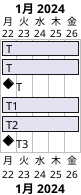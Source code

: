 @startgantt
language ja
saturday are colored in LightGray
sunday   are colored in LightGray
' saturday are closed
' sunday   are closed

' Gantt aliases work differently from other diagrams (it is not possible to give the same "label" to a task)
' https://forum.plantuml.net/12176/gantt-aliases-differently-other-diagrams-possible-same-label
!define N(x,n) x<size:0>n</size>
Project starts 2024-01-22
[N(T,1)] starts 2024-01-22 and requires 5 day
[N(T,2)] starts 2024-01-22 and requires 5 day
[N(T,3)] happens 2024-01-22

[T1] starts 2024-01-22 and requires 5 day
[T2] starts 2024-01-22 and requires 5 day
[T3] happens 2024-01-22
@endgantt
